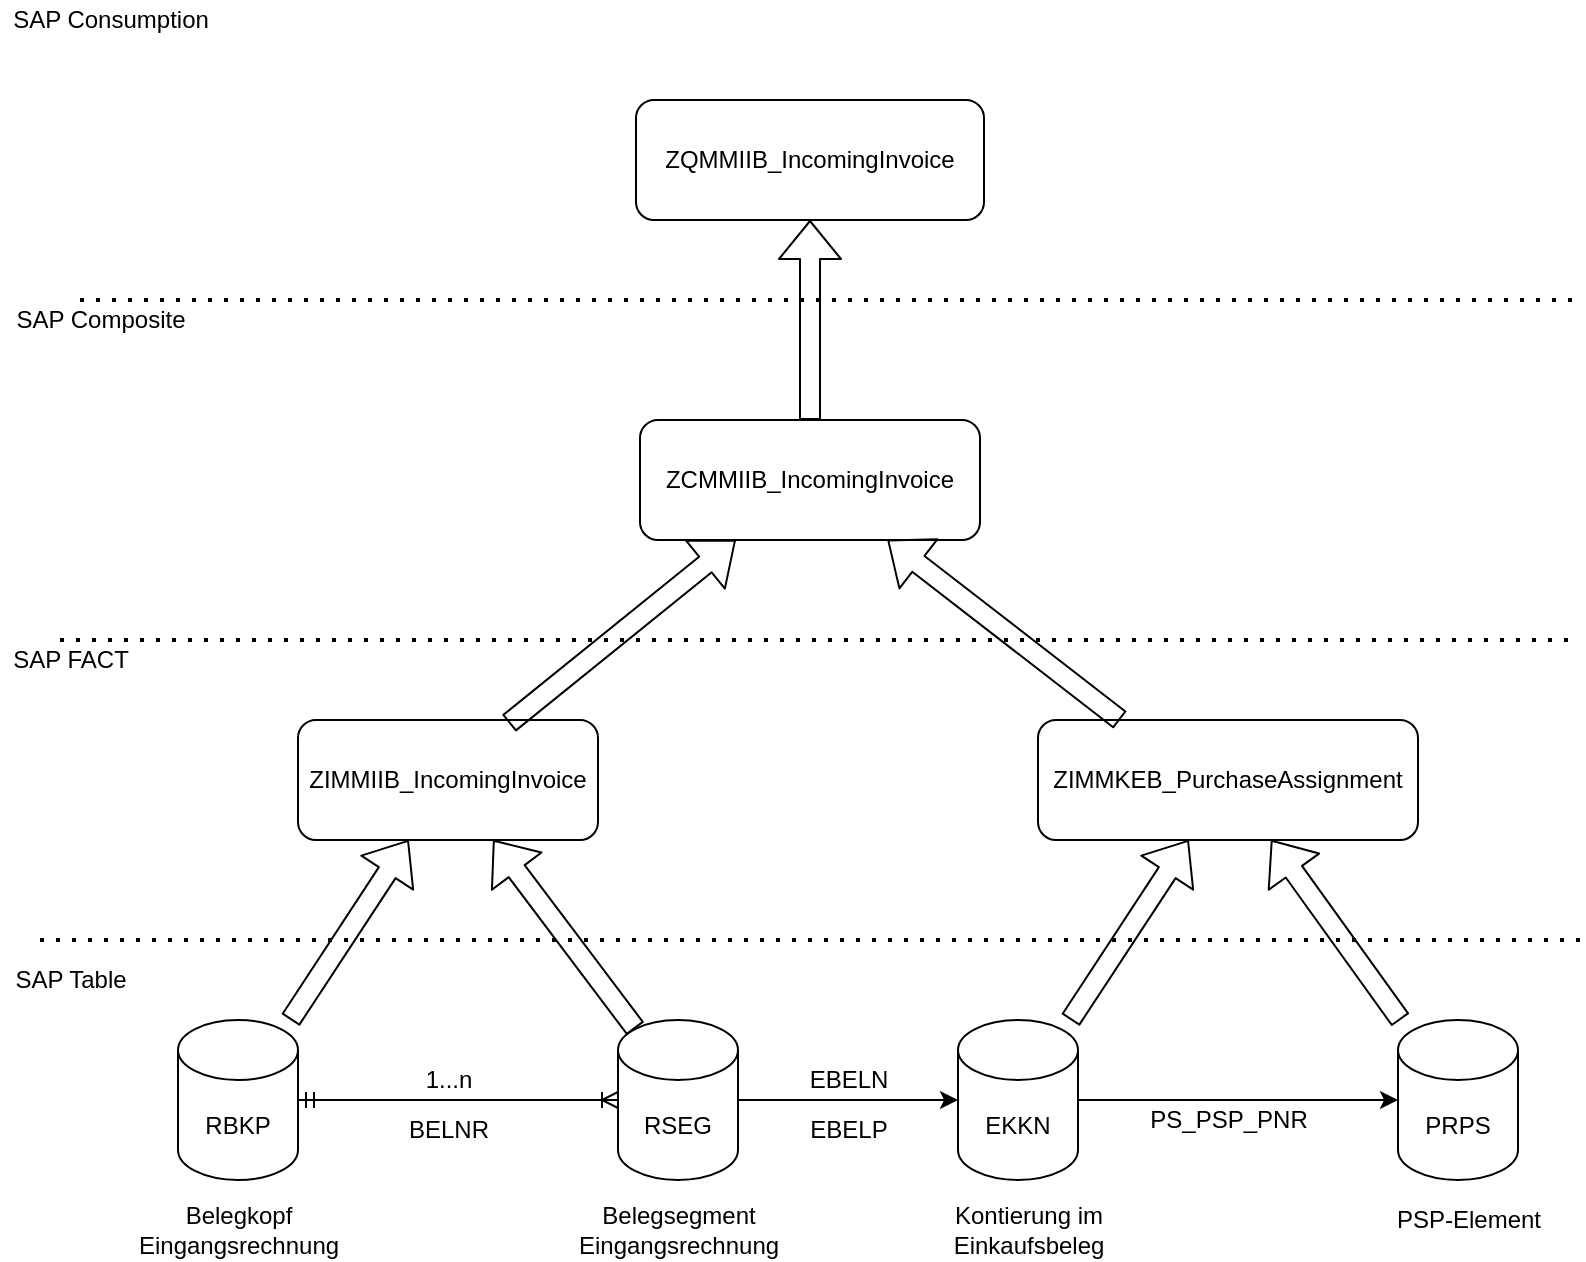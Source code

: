 <mxfile version="14.6.5" type="github">
  <diagram id="ne_zjiyF7oyBqWc_V9wF" name="Page-1">
    <mxGraphModel dx="1038" dy="539" grid="1" gridSize="10" guides="1" tooltips="1" connect="1" arrows="1" fold="1" page="1" pageScale="1" pageWidth="827" pageHeight="1169" math="0" shadow="0">
      <root>
        <mxCell id="0" />
        <mxCell id="1" parent="0" />
        <mxCell id="8FYLVRtVcsbG4V9j7xHW-1" value="" style="endArrow=none;dashed=1;html=1;dashPattern=1 3;strokeWidth=2;" edge="1" parent="1">
          <mxGeometry width="50" height="50" relative="1" as="geometry">
            <mxPoint x="50" y="500" as="sourcePoint" />
            <mxPoint x="820" y="500" as="targetPoint" />
          </mxGeometry>
        </mxCell>
        <mxCell id="8FYLVRtVcsbG4V9j7xHW-2" value="SAP Table" style="text;html=1;resizable=0;autosize=1;align=center;verticalAlign=middle;points=[];fillColor=none;strokeColor=none;rounded=0;" vertex="1" parent="1">
          <mxGeometry x="30" y="510" width="70" height="20" as="geometry" />
        </mxCell>
        <mxCell id="8FYLVRtVcsbG4V9j7xHW-3" value="SAP FACT" style="text;html=1;resizable=0;autosize=1;align=center;verticalAlign=middle;points=[];fillColor=none;strokeColor=none;rounded=0;" vertex="1" parent="1">
          <mxGeometry x="30" y="350" width="70" height="20" as="geometry" />
        </mxCell>
        <mxCell id="8FYLVRtVcsbG4V9j7xHW-4" value="" style="endArrow=none;dashed=1;html=1;dashPattern=1 3;strokeWidth=2;" edge="1" parent="1">
          <mxGeometry width="50" height="50" relative="1" as="geometry">
            <mxPoint x="60" y="350" as="sourcePoint" />
            <mxPoint x="820" y="350" as="targetPoint" />
          </mxGeometry>
        </mxCell>
        <mxCell id="8FYLVRtVcsbG4V9j7xHW-5" value="SAP Composite" style="text;html=1;resizable=0;autosize=1;align=center;verticalAlign=middle;points=[];fillColor=none;strokeColor=none;rounded=0;" vertex="1" parent="1">
          <mxGeometry x="30" y="180" width="100" height="20" as="geometry" />
        </mxCell>
        <mxCell id="8FYLVRtVcsbG4V9j7xHW-6" value="" style="endArrow=none;dashed=1;html=1;dashPattern=1 3;strokeWidth=2;" edge="1" parent="1">
          <mxGeometry width="50" height="50" relative="1" as="geometry">
            <mxPoint x="70" y="180" as="sourcePoint" />
            <mxPoint x="820" y="180" as="targetPoint" />
          </mxGeometry>
        </mxCell>
        <mxCell id="8FYLVRtVcsbG4V9j7xHW-7" value="RBKP" style="shape=cylinder3;whiteSpace=wrap;html=1;boundedLbl=1;backgroundOutline=1;size=15;" vertex="1" parent="1">
          <mxGeometry x="119" y="540" width="60" height="80" as="geometry" />
        </mxCell>
        <mxCell id="8FYLVRtVcsbG4V9j7xHW-8" value="RSEG" style="shape=cylinder3;whiteSpace=wrap;html=1;boundedLbl=1;backgroundOutline=1;size=15;" vertex="1" parent="1">
          <mxGeometry x="339" y="540" width="60" height="80" as="geometry" />
        </mxCell>
        <mxCell id="8FYLVRtVcsbG4V9j7xHW-9" value="ZIMMIIB_IncomingInvoice" style="rounded=1;whiteSpace=wrap;html=1;" vertex="1" parent="1">
          <mxGeometry x="179" y="390" width="150" height="60" as="geometry" />
        </mxCell>
        <mxCell id="8FYLVRtVcsbG4V9j7xHW-10" value="" style="shape=flexArrow;endArrow=classic;html=1;" edge="1" parent="1" source="8FYLVRtVcsbG4V9j7xHW-7" target="8FYLVRtVcsbG4V9j7xHW-9">
          <mxGeometry width="50" height="50" relative="1" as="geometry">
            <mxPoint x="330" y="550" as="sourcePoint" />
            <mxPoint x="380" y="500" as="targetPoint" />
          </mxGeometry>
        </mxCell>
        <mxCell id="8FYLVRtVcsbG4V9j7xHW-11" value="" style="shape=flexArrow;endArrow=classic;html=1;exitX=0.145;exitY=0;exitDx=0;exitDy=4.35;exitPerimeter=0;" edge="1" parent="1" source="8FYLVRtVcsbG4V9j7xHW-8" target="8FYLVRtVcsbG4V9j7xHW-9">
          <mxGeometry width="50" height="50" relative="1" as="geometry">
            <mxPoint x="420" y="510" as="sourcePoint" />
            <mxPoint x="470" y="460" as="targetPoint" />
          </mxGeometry>
        </mxCell>
        <mxCell id="8FYLVRtVcsbG4V9j7xHW-12" value="" style="edgeStyle=entityRelationEdgeStyle;fontSize=12;html=1;endArrow=ERoneToMany;startArrow=ERmandOne;" edge="1" parent="1" source="8FYLVRtVcsbG4V9j7xHW-7" target="8FYLVRtVcsbG4V9j7xHW-8">
          <mxGeometry width="100" height="100" relative="1" as="geometry">
            <mxPoint x="280" y="760" as="sourcePoint" />
            <mxPoint x="380" y="660" as="targetPoint" />
          </mxGeometry>
        </mxCell>
        <mxCell id="8FYLVRtVcsbG4V9j7xHW-15" value="EKKN" style="shape=cylinder3;whiteSpace=wrap;html=1;boundedLbl=1;backgroundOutline=1;size=15;" vertex="1" parent="1">
          <mxGeometry x="509" y="540" width="60" height="80" as="geometry" />
        </mxCell>
        <mxCell id="8FYLVRtVcsbG4V9j7xHW-16" value="ZIMMKEB_PurchaseAssignment" style="rounded=1;whiteSpace=wrap;html=1;" vertex="1" parent="1">
          <mxGeometry x="549" y="390" width="190" height="60" as="geometry" />
        </mxCell>
        <mxCell id="8FYLVRtVcsbG4V9j7xHW-17" value="" style="shape=flexArrow;endArrow=classic;html=1;" edge="1" parent="1" source="8FYLVRtVcsbG4V9j7xHW-15" target="8FYLVRtVcsbG4V9j7xHW-16">
          <mxGeometry width="50" height="50" relative="1" as="geometry">
            <mxPoint x="630" y="500" as="sourcePoint" />
            <mxPoint x="680" y="450" as="targetPoint" />
          </mxGeometry>
        </mxCell>
        <mxCell id="8FYLVRtVcsbG4V9j7xHW-18" value="PRPS" style="shape=cylinder3;whiteSpace=wrap;html=1;boundedLbl=1;backgroundOutline=1;size=15;" vertex="1" parent="1">
          <mxGeometry x="729" y="540" width="60" height="80" as="geometry" />
        </mxCell>
        <mxCell id="8FYLVRtVcsbG4V9j7xHW-19" value="" style="shape=flexArrow;endArrow=classic;html=1;" edge="1" parent="1" source="8FYLVRtVcsbG4V9j7xHW-18" target="8FYLVRtVcsbG4V9j7xHW-16">
          <mxGeometry width="50" height="50" relative="1" as="geometry">
            <mxPoint x="679" y="540" as="sourcePoint" />
            <mxPoint x="729" y="490" as="targetPoint" />
          </mxGeometry>
        </mxCell>
        <mxCell id="8FYLVRtVcsbG4V9j7xHW-22" value="ZCMMIIB_IncomingInvoice" style="rounded=1;whiteSpace=wrap;html=1;" vertex="1" parent="1">
          <mxGeometry x="350" y="240" width="170" height="60" as="geometry" />
        </mxCell>
        <mxCell id="8FYLVRtVcsbG4V9j7xHW-23" value="" style="shape=flexArrow;endArrow=classic;html=1;exitX=0.703;exitY=0.027;exitDx=0;exitDy=0;exitPerimeter=0;" edge="1" parent="1" source="8FYLVRtVcsbG4V9j7xHW-9" target="8FYLVRtVcsbG4V9j7xHW-22">
          <mxGeometry width="50" height="50" relative="1" as="geometry">
            <mxPoint x="270" y="370" as="sourcePoint" />
            <mxPoint x="354.5" y="300" as="targetPoint" />
          </mxGeometry>
        </mxCell>
        <mxCell id="8FYLVRtVcsbG4V9j7xHW-26" value="" style="shape=flexArrow;endArrow=classic;html=1;exitX=0.216;exitY=0;exitDx=0;exitDy=0;exitPerimeter=0;" edge="1" parent="1" source="8FYLVRtVcsbG4V9j7xHW-16" target="8FYLVRtVcsbG4V9j7xHW-22">
          <mxGeometry width="50" height="50" relative="1" as="geometry">
            <mxPoint x="609" y="360" as="sourcePoint" />
            <mxPoint x="659" y="310" as="targetPoint" />
          </mxGeometry>
        </mxCell>
        <mxCell id="8FYLVRtVcsbG4V9j7xHW-27" value="ZQMMIIB_IncomingInvoice" style="rounded=1;whiteSpace=wrap;html=1;" vertex="1" parent="1">
          <mxGeometry x="348" y="80" width="174" height="60" as="geometry" />
        </mxCell>
        <mxCell id="8FYLVRtVcsbG4V9j7xHW-28" value="" style="shape=flexArrow;endArrow=classic;html=1;" edge="1" parent="1" source="8FYLVRtVcsbG4V9j7xHW-22" target="8FYLVRtVcsbG4V9j7xHW-27">
          <mxGeometry width="50" height="50" relative="1" as="geometry">
            <mxPoint x="570" y="200" as="sourcePoint" />
            <mxPoint x="620" y="150" as="targetPoint" />
          </mxGeometry>
        </mxCell>
        <mxCell id="8FYLVRtVcsbG4V9j7xHW-32" value="" style="endArrow=classic;html=1;entryX=0;entryY=0.5;entryDx=0;entryDy=0;entryPerimeter=0;" edge="1" parent="1" target="8FYLVRtVcsbG4V9j7xHW-15">
          <mxGeometry width="50" height="50" relative="1" as="geometry">
            <mxPoint x="399" y="580" as="sourcePoint" />
            <mxPoint x="500" y="580" as="targetPoint" />
            <Array as="points">
              <mxPoint x="470" y="580" />
            </Array>
          </mxGeometry>
        </mxCell>
        <mxCell id="8FYLVRtVcsbG4V9j7xHW-33" value="EBELN" style="text;html=1;align=center;verticalAlign=middle;resizable=0;points=[];autosize=1;strokeColor=none;" vertex="1" parent="1">
          <mxGeometry x="429" y="560" width="50" height="20" as="geometry" />
        </mxCell>
        <mxCell id="8FYLVRtVcsbG4V9j7xHW-34" value="EBELP" style="text;html=1;align=center;verticalAlign=middle;resizable=0;points=[];autosize=1;strokeColor=none;" vertex="1" parent="1">
          <mxGeometry x="429" y="585" width="50" height="20" as="geometry" />
        </mxCell>
        <mxCell id="8FYLVRtVcsbG4V9j7xHW-35" value="" style="endArrow=classic;html=1;" edge="1" parent="1">
          <mxGeometry width="50" height="50" relative="1" as="geometry">
            <mxPoint x="569" y="580" as="sourcePoint" />
            <mxPoint x="729" y="580" as="targetPoint" />
          </mxGeometry>
        </mxCell>
        <mxCell id="8FYLVRtVcsbG4V9j7xHW-36" value="PS_PSP_PNR" style="text;html=1;align=center;verticalAlign=middle;resizable=0;points=[];autosize=1;strokeColor=none;" vertex="1" parent="1">
          <mxGeometry x="599" y="580" width="90" height="20" as="geometry" />
        </mxCell>
        <mxCell id="8FYLVRtVcsbG4V9j7xHW-37" value="Belegsegment&lt;br&gt;Eingangsrechnung" style="text;html=1;align=center;verticalAlign=middle;resizable=0;points=[];autosize=1;strokeColor=none;" vertex="1" parent="1">
          <mxGeometry x="309" y="630" width="120" height="30" as="geometry" />
        </mxCell>
        <mxCell id="8FYLVRtVcsbG4V9j7xHW-38" value="Belegkopf&lt;br&gt;Eingangsrechnung" style="text;html=1;align=center;verticalAlign=middle;resizable=0;points=[];autosize=1;strokeColor=none;" vertex="1" parent="1">
          <mxGeometry x="89" y="630" width="120" height="30" as="geometry" />
        </mxCell>
        <mxCell id="8FYLVRtVcsbG4V9j7xHW-40" value="Kontierung im&lt;br&gt;Einkaufsbeleg" style="text;html=1;align=center;verticalAlign=middle;resizable=0;points=[];autosize=1;strokeColor=none;" vertex="1" parent="1">
          <mxGeometry x="499" y="630" width="90" height="30" as="geometry" />
        </mxCell>
        <mxCell id="8FYLVRtVcsbG4V9j7xHW-41" value="PSP-Element" style="text;html=1;align=center;verticalAlign=middle;resizable=0;points=[];autosize=1;strokeColor=none;" vertex="1" parent="1">
          <mxGeometry x="719" y="630" width="90" height="20" as="geometry" />
        </mxCell>
        <mxCell id="8FYLVRtVcsbG4V9j7xHW-42" value="BELNR" style="text;html=1;align=center;verticalAlign=middle;resizable=0;points=[];autosize=1;strokeColor=none;" vertex="1" parent="1">
          <mxGeometry x="224" y="585" width="60" height="20" as="geometry" />
        </mxCell>
        <mxCell id="8FYLVRtVcsbG4V9j7xHW-43" value="1...n" style="text;html=1;align=center;verticalAlign=middle;resizable=0;points=[];autosize=1;strokeColor=none;" vertex="1" parent="1">
          <mxGeometry x="234" y="560" width="40" height="20" as="geometry" />
        </mxCell>
        <mxCell id="8FYLVRtVcsbG4V9j7xHW-44" value="SAP Consumption" style="text;html=1;resizable=0;autosize=1;align=center;verticalAlign=middle;points=[];fillColor=none;strokeColor=none;rounded=0;" vertex="1" parent="1">
          <mxGeometry x="30" y="30" width="110" height="20" as="geometry" />
        </mxCell>
      </root>
    </mxGraphModel>
  </diagram>
</mxfile>
